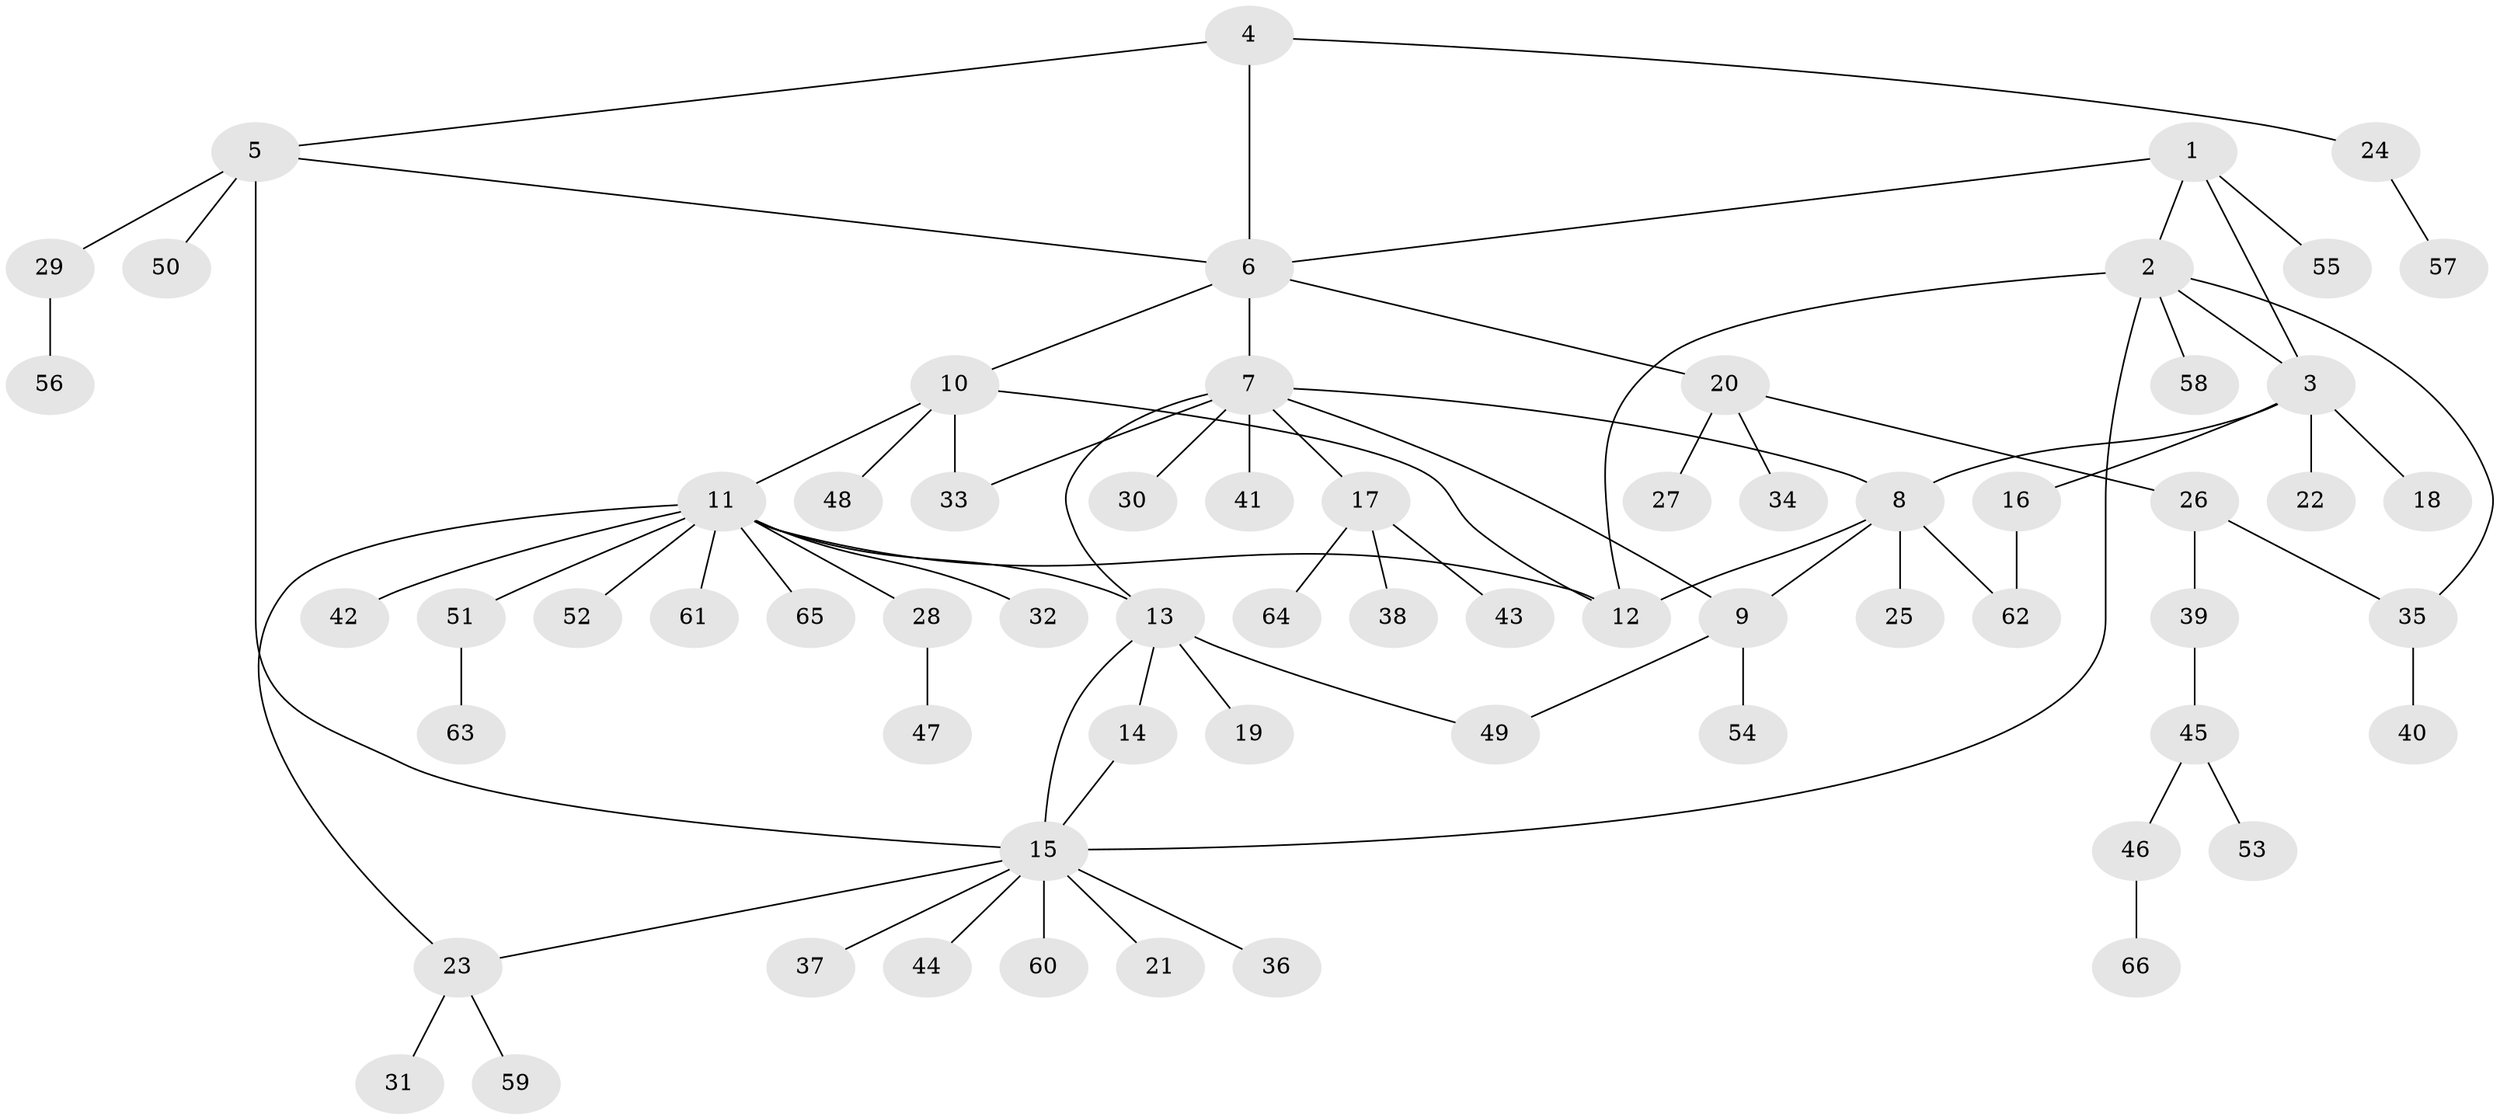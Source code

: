 // Generated by graph-tools (version 1.1) at 2025/54/03/09/25 04:54:34]
// undirected, 66 vertices, 81 edges
graph export_dot {
graph [start="1"]
  node [color=gray90,style=filled];
  1;
  2;
  3;
  4;
  5;
  6;
  7;
  8;
  9;
  10;
  11;
  12;
  13;
  14;
  15;
  16;
  17;
  18;
  19;
  20;
  21;
  22;
  23;
  24;
  25;
  26;
  27;
  28;
  29;
  30;
  31;
  32;
  33;
  34;
  35;
  36;
  37;
  38;
  39;
  40;
  41;
  42;
  43;
  44;
  45;
  46;
  47;
  48;
  49;
  50;
  51;
  52;
  53;
  54;
  55;
  56;
  57;
  58;
  59;
  60;
  61;
  62;
  63;
  64;
  65;
  66;
  1 -- 2;
  1 -- 3;
  1 -- 6;
  1 -- 55;
  2 -- 3;
  2 -- 12;
  2 -- 15;
  2 -- 35;
  2 -- 58;
  3 -- 8;
  3 -- 16;
  3 -- 18;
  3 -- 22;
  4 -- 5;
  4 -- 6;
  4 -- 24;
  5 -- 6;
  5 -- 15;
  5 -- 29;
  5 -- 50;
  6 -- 7;
  6 -- 10;
  6 -- 20;
  7 -- 8;
  7 -- 9;
  7 -- 13;
  7 -- 17;
  7 -- 30;
  7 -- 33;
  7 -- 41;
  8 -- 9;
  8 -- 12;
  8 -- 25;
  8 -- 62;
  9 -- 49;
  9 -- 54;
  10 -- 11;
  10 -- 12;
  10 -- 33;
  10 -- 48;
  11 -- 12;
  11 -- 13;
  11 -- 23;
  11 -- 28;
  11 -- 32;
  11 -- 42;
  11 -- 51;
  11 -- 52;
  11 -- 61;
  11 -- 65;
  13 -- 14;
  13 -- 15;
  13 -- 19;
  13 -- 49;
  14 -- 15;
  15 -- 21;
  15 -- 23;
  15 -- 36;
  15 -- 37;
  15 -- 44;
  15 -- 60;
  16 -- 62;
  17 -- 38;
  17 -- 43;
  17 -- 64;
  20 -- 26;
  20 -- 27;
  20 -- 34;
  23 -- 31;
  23 -- 59;
  24 -- 57;
  26 -- 35;
  26 -- 39;
  28 -- 47;
  29 -- 56;
  35 -- 40;
  39 -- 45;
  45 -- 46;
  45 -- 53;
  46 -- 66;
  51 -- 63;
}
